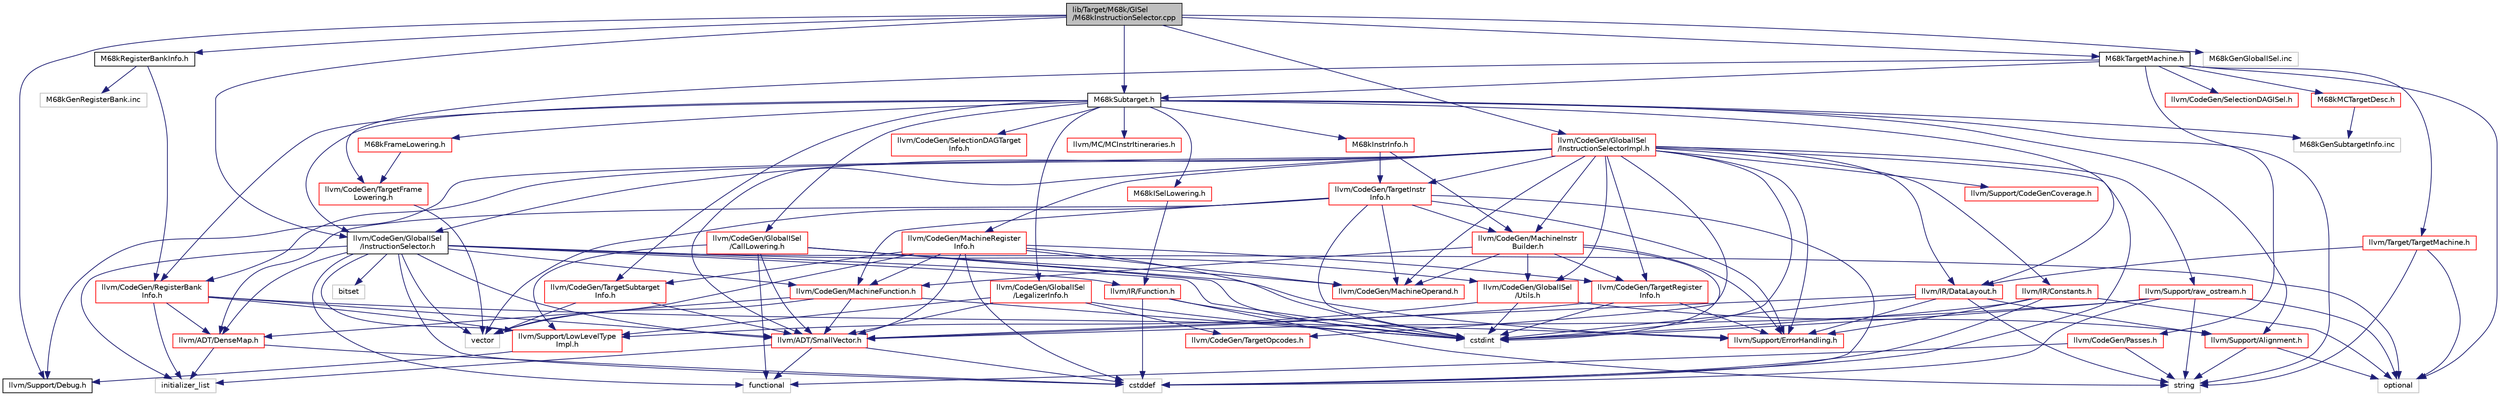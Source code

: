 digraph "lib/Target/M68k/GISel/M68kInstructionSelector.cpp"
{
 // LATEX_PDF_SIZE
  bgcolor="transparent";
  edge [fontname="Helvetica",fontsize="10",labelfontname="Helvetica",labelfontsize="10"];
  node [fontname="Helvetica",fontsize="10",shape=record];
  Node1 [label="lib/Target/M68k/GISel\l/M68kInstructionSelector.cpp",height=0.2,width=0.4,color="black", fillcolor="grey75", style="filled", fontcolor="black",tooltip=" "];
  Node1 -> Node2 [color="midnightblue",fontsize="10",style="solid",fontname="Helvetica"];
  Node2 [label="M68kRegisterBankInfo.h",height=0.2,width=0.4,color="black",URL="$M68kRegisterBankInfo_8h.html",tooltip=" "];
  Node2 -> Node3 [color="midnightblue",fontsize="10",style="solid",fontname="Helvetica"];
  Node3 [label="llvm/CodeGen/RegisterBank\lInfo.h",height=0.2,width=0.4,color="red",URL="$RegisterBankInfo_8h.html",tooltip=" "];
  Node3 -> Node4 [color="midnightblue",fontsize="10",style="solid",fontname="Helvetica"];
  Node4 [label="llvm/ADT/DenseMap.h",height=0.2,width=0.4,color="red",URL="$DenseMap_8h.html",tooltip=" "];
  Node4 -> Node7 [color="midnightblue",fontsize="10",style="solid",fontname="Helvetica"];
  Node7 [label="cstddef",height=0.2,width=0.4,color="grey75",tooltip=" "];
  Node4 -> Node36 [color="midnightblue",fontsize="10",style="solid",fontname="Helvetica"];
  Node36 [label="initializer_list",height=0.2,width=0.4,color="grey75",tooltip=" "];
  Node3 -> Node44 [color="midnightblue",fontsize="10",style="solid",fontname="Helvetica"];
  Node44 [label="llvm/ADT/SmallVector.h",height=0.2,width=0.4,color="red",URL="$SmallVector_8h.html",tooltip=" "];
  Node44 -> Node7 [color="midnightblue",fontsize="10",style="solid",fontname="Helvetica"];
  Node44 -> Node45 [color="midnightblue",fontsize="10",style="solid",fontname="Helvetica"];
  Node45 [label="functional",height=0.2,width=0.4,color="grey75",tooltip=" "];
  Node44 -> Node36 [color="midnightblue",fontsize="10",style="solid",fontname="Helvetica"];
  Node3 -> Node25 [color="midnightblue",fontsize="10",style="solid",fontname="Helvetica"];
  Node25 [label="llvm/Support/ErrorHandling.h",height=0.2,width=0.4,color="red",URL="$Support_2ErrorHandling_8h.html",tooltip=" "];
  Node3 -> Node50 [color="midnightblue",fontsize="10",style="solid",fontname="Helvetica"];
  Node50 [label="llvm/Support/LowLevelType\lImpl.h",height=0.2,width=0.4,color="red",URL="$LowLevelTypeImpl_8h.html",tooltip=" "];
  Node50 -> Node51 [color="midnightblue",fontsize="10",style="solid",fontname="Helvetica"];
  Node51 [label="llvm/Support/Debug.h",height=0.2,width=0.4,color="black",URL="$Debug_8h.html",tooltip=" "];
  Node3 -> Node36 [color="midnightblue",fontsize="10",style="solid",fontname="Helvetica"];
  Node2 -> Node67 [color="midnightblue",fontsize="10",style="solid",fontname="Helvetica"];
  Node67 [label="M68kGenRegisterBank.inc",height=0.2,width=0.4,color="grey75",tooltip=" "];
  Node1 -> Node68 [color="midnightblue",fontsize="10",style="solid",fontname="Helvetica"];
  Node68 [label="M68kSubtarget.h",height=0.2,width=0.4,color="black",URL="$M68kSubtarget_8h.html",tooltip=" "];
  Node68 -> Node69 [color="midnightblue",fontsize="10",style="solid",fontname="Helvetica"];
  Node69 [label="M68kFrameLowering.h",height=0.2,width=0.4,color="red",URL="$M68kFrameLowering_8h.html",tooltip=" "];
  Node69 -> Node71 [color="midnightblue",fontsize="10",style="solid",fontname="Helvetica"];
  Node71 [label="llvm/CodeGen/TargetFrame\lLowering.h",height=0.2,width=0.4,color="red",URL="$TargetFrameLowering_8h.html",tooltip=" "];
  Node71 -> Node62 [color="midnightblue",fontsize="10",style="solid",fontname="Helvetica"];
  Node62 [label="vector",height=0.2,width=0.4,color="grey75",tooltip=" "];
  Node68 -> Node148 [color="midnightblue",fontsize="10",style="solid",fontname="Helvetica"];
  Node148 [label="M68kISelLowering.h",height=0.2,width=0.4,color="red",URL="$M68kISelLowering_8h.html",tooltip=" "];
  Node148 -> Node182 [color="midnightblue",fontsize="10",style="solid",fontname="Helvetica"];
  Node182 [label="llvm/IR/Function.h",height=0.2,width=0.4,color="red",URL="$Function_8h.html",tooltip=" "];
  Node182 -> Node7 [color="midnightblue",fontsize="10",style="solid",fontname="Helvetica"];
  Node182 -> Node8 [color="midnightblue",fontsize="10",style="solid",fontname="Helvetica"];
  Node8 [label="cstdint",height=0.2,width=0.4,color="grey75",tooltip=" "];
  Node182 -> Node43 [color="midnightblue",fontsize="10",style="solid",fontname="Helvetica"];
  Node43 [label="string",height=0.2,width=0.4,color="grey75",tooltip=" "];
  Node68 -> Node233 [color="midnightblue",fontsize="10",style="solid",fontname="Helvetica"];
  Node233 [label="M68kInstrInfo.h",height=0.2,width=0.4,color="red",URL="$M68kInstrInfo_8h.html",tooltip=" "];
  Node233 -> Node245 [color="midnightblue",fontsize="10",style="solid",fontname="Helvetica"];
  Node245 [label="llvm/CodeGen/MachineInstr\lBuilder.h",height=0.2,width=0.4,color="red",URL="$MachineInstrBuilder_8h.html",tooltip=" "];
  Node245 -> Node246 [color="midnightblue",fontsize="10",style="solid",fontname="Helvetica"];
  Node246 [label="llvm/CodeGen/GlobalISel\l/Utils.h",height=0.2,width=0.4,color="red",URL="$CodeGen_2GlobalISel_2Utils_8h.html",tooltip=" "];
  Node246 -> Node107 [color="midnightblue",fontsize="10",style="solid",fontname="Helvetica"];
  Node107 [label="llvm/Support/Alignment.h",height=0.2,width=0.4,color="red",URL="$Alignment_8h.html",tooltip=" "];
  Node107 -> Node42 [color="midnightblue",fontsize="10",style="solid",fontname="Helvetica"];
  Node42 [label="optional",height=0.2,width=0.4,color="grey75",tooltip=" "];
  Node107 -> Node43 [color="midnightblue",fontsize="10",style="solid",fontname="Helvetica"];
  Node246 -> Node50 [color="midnightblue",fontsize="10",style="solid",fontname="Helvetica"];
  Node246 -> Node8 [color="midnightblue",fontsize="10",style="solid",fontname="Helvetica"];
  Node245 -> Node163 [color="midnightblue",fontsize="10",style="solid",fontname="Helvetica"];
  Node163 [label="llvm/CodeGen/MachineFunction.h",height=0.2,width=0.4,color="red",URL="$MachineFunction_8h.html",tooltip=" "];
  Node163 -> Node4 [color="midnightblue",fontsize="10",style="solid",fontname="Helvetica"];
  Node163 -> Node44 [color="midnightblue",fontsize="10",style="solid",fontname="Helvetica"];
  Node163 -> Node8 [color="midnightblue",fontsize="10",style="solid",fontname="Helvetica"];
  Node163 -> Node62 [color="midnightblue",fontsize="10",style="solid",fontname="Helvetica"];
  Node245 -> Node123 [color="midnightblue",fontsize="10",style="solid",fontname="Helvetica"];
  Node123 [label="llvm/CodeGen/MachineOperand.h",height=0.2,width=0.4,color="red",URL="$MachineOperand_8h.html",tooltip=" "];
  Node245 -> Node235 [color="midnightblue",fontsize="10",style="solid",fontname="Helvetica"];
  Node235 [label="llvm/CodeGen/TargetRegister\lInfo.h",height=0.2,width=0.4,color="red",URL="$TargetRegisterInfo_8h.html",tooltip=" "];
  Node235 -> Node44 [color="midnightblue",fontsize="10",style="solid",fontname="Helvetica"];
  Node235 -> Node25 [color="midnightblue",fontsize="10",style="solid",fontname="Helvetica"];
  Node235 -> Node8 [color="midnightblue",fontsize="10",style="solid",fontname="Helvetica"];
  Node245 -> Node25 [color="midnightblue",fontsize="10",style="solid",fontname="Helvetica"];
  Node245 -> Node8 [color="midnightblue",fontsize="10",style="solid",fontname="Helvetica"];
  Node233 -> Node249 [color="midnightblue",fontsize="10",style="solid",fontname="Helvetica"];
  Node249 [label="llvm/CodeGen/TargetInstr\lInfo.h",height=0.2,width=0.4,color="red",URL="$TargetInstrInfo_8h.html",tooltip=" "];
  Node249 -> Node4 [color="midnightblue",fontsize="10",style="solid",fontname="Helvetica"];
  Node249 -> Node163 [color="midnightblue",fontsize="10",style="solid",fontname="Helvetica"];
  Node249 -> Node245 [color="midnightblue",fontsize="10",style="solid",fontname="Helvetica"];
  Node249 -> Node123 [color="midnightblue",fontsize="10",style="solid",fontname="Helvetica"];
  Node249 -> Node25 [color="midnightblue",fontsize="10",style="solid",fontname="Helvetica"];
  Node249 -> Node7 [color="midnightblue",fontsize="10",style="solid",fontname="Helvetica"];
  Node249 -> Node8 [color="midnightblue",fontsize="10",style="solid",fontname="Helvetica"];
  Node249 -> Node62 [color="midnightblue",fontsize="10",style="solid",fontname="Helvetica"];
  Node68 -> Node280 [color="midnightblue",fontsize="10",style="solid",fontname="Helvetica"];
  Node280 [label="llvm/CodeGen/GlobalISel\l/CallLowering.h",height=0.2,width=0.4,color="red",URL="$CallLowering_8h.html",tooltip=" "];
  Node280 -> Node44 [color="midnightblue",fontsize="10",style="solid",fontname="Helvetica"];
  Node280 -> Node123 [color="midnightblue",fontsize="10",style="solid",fontname="Helvetica"];
  Node280 -> Node25 [color="midnightblue",fontsize="10",style="solid",fontname="Helvetica"];
  Node280 -> Node50 [color="midnightblue",fontsize="10",style="solid",fontname="Helvetica"];
  Node280 -> Node8 [color="midnightblue",fontsize="10",style="solid",fontname="Helvetica"];
  Node280 -> Node45 [color="midnightblue",fontsize="10",style="solid",fontname="Helvetica"];
  Node68 -> Node281 [color="midnightblue",fontsize="10",style="solid",fontname="Helvetica"];
  Node281 [label="llvm/CodeGen/GlobalISel\l/InstructionSelector.h",height=0.2,width=0.4,color="black",URL="$InstructionSelector_8h.html",tooltip=" "];
  Node281 -> Node4 [color="midnightblue",fontsize="10",style="solid",fontname="Helvetica"];
  Node281 -> Node44 [color="midnightblue",fontsize="10",style="solid",fontname="Helvetica"];
  Node281 -> Node246 [color="midnightblue",fontsize="10",style="solid",fontname="Helvetica"];
  Node281 -> Node163 [color="midnightblue",fontsize="10",style="solid",fontname="Helvetica"];
  Node281 -> Node182 [color="midnightblue",fontsize="10",style="solid",fontname="Helvetica"];
  Node281 -> Node50 [color="midnightblue",fontsize="10",style="solid",fontname="Helvetica"];
  Node281 -> Node186 [color="midnightblue",fontsize="10",style="solid",fontname="Helvetica"];
  Node186 [label="bitset",height=0.2,width=0.4,color="grey75",tooltip=" "];
  Node281 -> Node7 [color="midnightblue",fontsize="10",style="solid",fontname="Helvetica"];
  Node281 -> Node8 [color="midnightblue",fontsize="10",style="solid",fontname="Helvetica"];
  Node281 -> Node45 [color="midnightblue",fontsize="10",style="solid",fontname="Helvetica"];
  Node281 -> Node36 [color="midnightblue",fontsize="10",style="solid",fontname="Helvetica"];
  Node281 -> Node42 [color="midnightblue",fontsize="10",style="solid",fontname="Helvetica"];
  Node281 -> Node62 [color="midnightblue",fontsize="10",style="solid",fontname="Helvetica"];
  Node68 -> Node282 [color="midnightblue",fontsize="10",style="solid",fontname="Helvetica"];
  Node282 [label="llvm/CodeGen/GlobalISel\l/LegalizerInfo.h",height=0.2,width=0.4,color="red",URL="$LegalizerInfo_8h.html",tooltip=" "];
  Node282 -> Node44 [color="midnightblue",fontsize="10",style="solid",fontname="Helvetica"];
  Node282 -> Node126 [color="midnightblue",fontsize="10",style="solid",fontname="Helvetica"];
  Node126 [label="llvm/CodeGen/TargetOpcodes.h",height=0.2,width=0.4,color="red",URL="$TargetOpcodes_8h.html",tooltip=" "];
  Node282 -> Node50 [color="midnightblue",fontsize="10",style="solid",fontname="Helvetica"];
  Node282 -> Node8 [color="midnightblue",fontsize="10",style="solid",fontname="Helvetica"];
  Node68 -> Node3 [color="midnightblue",fontsize="10",style="solid",fontname="Helvetica"];
  Node68 -> Node286 [color="midnightblue",fontsize="10",style="solid",fontname="Helvetica"];
  Node286 [label="llvm/CodeGen/SelectionDAGTarget\lInfo.h",height=0.2,width=0.4,color="red",URL="$SelectionDAGTargetInfo_8h.html",tooltip=" "];
  Node68 -> Node258 [color="midnightblue",fontsize="10",style="solid",fontname="Helvetica"];
  Node258 [label="llvm/CodeGen/TargetSubtarget\lInfo.h",height=0.2,width=0.4,color="red",URL="$TargetSubtargetInfo_8h.html",tooltip=" "];
  Node258 -> Node44 [color="midnightblue",fontsize="10",style="solid",fontname="Helvetica"];
  Node258 -> Node62 [color="midnightblue",fontsize="10",style="solid",fontname="Helvetica"];
  Node68 -> Node202 [color="midnightblue",fontsize="10",style="solid",fontname="Helvetica"];
  Node202 [label="llvm/IR/DataLayout.h",height=0.2,width=0.4,color="red",URL="$DataLayout_8h.html",tooltip=" "];
  Node202 -> Node44 [color="midnightblue",fontsize="10",style="solid",fontname="Helvetica"];
  Node202 -> Node107 [color="midnightblue",fontsize="10",style="solid",fontname="Helvetica"];
  Node202 -> Node25 [color="midnightblue",fontsize="10",style="solid",fontname="Helvetica"];
  Node202 -> Node8 [color="midnightblue",fontsize="10",style="solid",fontname="Helvetica"];
  Node202 -> Node43 [color="midnightblue",fontsize="10",style="solid",fontname="Helvetica"];
  Node68 -> Node265 [color="midnightblue",fontsize="10",style="solid",fontname="Helvetica"];
  Node265 [label="llvm/MC/MCInstrItineraries.h",height=0.2,width=0.4,color="red",URL="$MCInstrItineraries_8h.html",tooltip=" "];
  Node68 -> Node107 [color="midnightblue",fontsize="10",style="solid",fontname="Helvetica"];
  Node68 -> Node43 [color="midnightblue",fontsize="10",style="solid",fontname="Helvetica"];
  Node68 -> Node244 [color="midnightblue",fontsize="10",style="solid",fontname="Helvetica"];
  Node244 [label="M68kGenSubtargetInfo.inc",height=0.2,width=0.4,color="grey75",tooltip=" "];
  Node1 -> Node287 [color="midnightblue",fontsize="10",style="solid",fontname="Helvetica"];
  Node287 [label="M68kTargetMachine.h",height=0.2,width=0.4,color="black",URL="$M68kTargetMachine_8h.html",tooltip=" "];
  Node287 -> Node68 [color="midnightblue",fontsize="10",style="solid",fontname="Helvetica"];
  Node287 -> Node239 [color="midnightblue",fontsize="10",style="solid",fontname="Helvetica"];
  Node239 [label="M68kMCTargetDesc.h",height=0.2,width=0.4,color="red",URL="$M68kMCTargetDesc_8h.html",tooltip=" "];
  Node239 -> Node244 [color="midnightblue",fontsize="10",style="solid",fontname="Helvetica"];
  Node287 -> Node262 [color="midnightblue",fontsize="10",style="solid",fontname="Helvetica"];
  Node262 [label="llvm/CodeGen/Passes.h",height=0.2,width=0.4,color="red",URL="$CodeGen_2Passes_8h.html",tooltip=" "];
  Node262 -> Node45 [color="midnightblue",fontsize="10",style="solid",fontname="Helvetica"];
  Node262 -> Node43 [color="midnightblue",fontsize="10",style="solid",fontname="Helvetica"];
  Node287 -> Node288 [color="midnightblue",fontsize="10",style="solid",fontname="Helvetica"];
  Node288 [label="llvm/CodeGen/SelectionDAGISel.h",height=0.2,width=0.4,color="red",URL="$SelectionDAGISel_8h.html",tooltip=" "];
  Node287 -> Node71 [color="midnightblue",fontsize="10",style="solid",fontname="Helvetica"];
  Node287 -> Node289 [color="midnightblue",fontsize="10",style="solid",fontname="Helvetica"];
  Node289 [label="llvm/Target/TargetMachine.h",height=0.2,width=0.4,color="red",URL="$Target_2TargetMachine_8h.html",tooltip=" "];
  Node289 -> Node202 [color="midnightblue",fontsize="10",style="solid",fontname="Helvetica"];
  Node289 -> Node42 [color="midnightblue",fontsize="10",style="solid",fontname="Helvetica"];
  Node289 -> Node43 [color="midnightblue",fontsize="10",style="solid",fontname="Helvetica"];
  Node287 -> Node42 [color="midnightblue",fontsize="10",style="solid",fontname="Helvetica"];
  Node1 -> Node281 [color="midnightblue",fontsize="10",style="solid",fontname="Helvetica"];
  Node1 -> Node293 [color="midnightblue",fontsize="10",style="solid",fontname="Helvetica"];
  Node293 [label="llvm/CodeGen/GlobalISel\l/InstructionSelectorImpl.h",height=0.2,width=0.4,color="red",URL="$InstructionSelectorImpl_8h.html",tooltip=" "];
  Node293 -> Node44 [color="midnightblue",fontsize="10",style="solid",fontname="Helvetica"];
  Node293 -> Node281 [color="midnightblue",fontsize="10",style="solid",fontname="Helvetica"];
  Node293 -> Node246 [color="midnightblue",fontsize="10",style="solid",fontname="Helvetica"];
  Node293 -> Node245 [color="midnightblue",fontsize="10",style="solid",fontname="Helvetica"];
  Node293 -> Node123 [color="midnightblue",fontsize="10",style="solid",fontname="Helvetica"];
  Node293 -> Node254 [color="midnightblue",fontsize="10",style="solid",fontname="Helvetica"];
  Node254 [label="llvm/CodeGen/MachineRegister\lInfo.h",height=0.2,width=0.4,color="red",URL="$MachineRegisterInfo_8h.html",tooltip=" "];
  Node254 -> Node44 [color="midnightblue",fontsize="10",style="solid",fontname="Helvetica"];
  Node254 -> Node163 [color="midnightblue",fontsize="10",style="solid",fontname="Helvetica"];
  Node254 -> Node123 [color="midnightblue",fontsize="10",style="solid",fontname="Helvetica"];
  Node254 -> Node235 [color="midnightblue",fontsize="10",style="solid",fontname="Helvetica"];
  Node254 -> Node258 [color="midnightblue",fontsize="10",style="solid",fontname="Helvetica"];
  Node254 -> Node7 [color="midnightblue",fontsize="10",style="solid",fontname="Helvetica"];
  Node254 -> Node8 [color="midnightblue",fontsize="10",style="solid",fontname="Helvetica"];
  Node254 -> Node62 [color="midnightblue",fontsize="10",style="solid",fontname="Helvetica"];
  Node293 -> Node3 [color="midnightblue",fontsize="10",style="solid",fontname="Helvetica"];
  Node293 -> Node249 [color="midnightblue",fontsize="10",style="solid",fontname="Helvetica"];
  Node293 -> Node126 [color="midnightblue",fontsize="10",style="solid",fontname="Helvetica"];
  Node293 -> Node235 [color="midnightblue",fontsize="10",style="solid",fontname="Helvetica"];
  Node293 -> Node171 [color="midnightblue",fontsize="10",style="solid",fontname="Helvetica"];
  Node171 [label="llvm/IR/Constants.h",height=0.2,width=0.4,color="red",URL="$Constants_8h.html",tooltip=" "];
  Node171 -> Node25 [color="midnightblue",fontsize="10",style="solid",fontname="Helvetica"];
  Node171 -> Node7 [color="midnightblue",fontsize="10",style="solid",fontname="Helvetica"];
  Node171 -> Node8 [color="midnightblue",fontsize="10",style="solid",fontname="Helvetica"];
  Node171 -> Node42 [color="midnightblue",fontsize="10",style="solid",fontname="Helvetica"];
  Node293 -> Node202 [color="midnightblue",fontsize="10",style="solid",fontname="Helvetica"];
  Node293 -> Node294 [color="midnightblue",fontsize="10",style="solid",fontname="Helvetica"];
  Node294 [label="llvm/Support/CodeGenCoverage.h",height=0.2,width=0.4,color="red",URL="$CodeGenCoverage_8h.html",tooltip=" "];
  Node293 -> Node51 [color="midnightblue",fontsize="10",style="solid",fontname="Helvetica"];
  Node293 -> Node25 [color="midnightblue",fontsize="10",style="solid",fontname="Helvetica"];
  Node293 -> Node63 [color="midnightblue",fontsize="10",style="solid",fontname="Helvetica"];
  Node63 [label="llvm/Support/raw_ostream.h",height=0.2,width=0.4,color="red",URL="$raw__ostream_8h.html",tooltip=" "];
  Node63 -> Node44 [color="midnightblue",fontsize="10",style="solid",fontname="Helvetica"];
  Node63 -> Node7 [color="midnightblue",fontsize="10",style="solid",fontname="Helvetica"];
  Node63 -> Node8 [color="midnightblue",fontsize="10",style="solid",fontname="Helvetica"];
  Node63 -> Node42 [color="midnightblue",fontsize="10",style="solid",fontname="Helvetica"];
  Node63 -> Node43 [color="midnightblue",fontsize="10",style="solid",fontname="Helvetica"];
  Node293 -> Node7 [color="midnightblue",fontsize="10",style="solid",fontname="Helvetica"];
  Node293 -> Node8 [color="midnightblue",fontsize="10",style="solid",fontname="Helvetica"];
  Node1 -> Node51 [color="midnightblue",fontsize="10",style="solid",fontname="Helvetica"];
  Node1 -> Node295 [color="midnightblue",fontsize="10",style="solid",fontname="Helvetica"];
  Node295 [label="M68kGenGlobalISel.inc",height=0.2,width=0.4,color="grey75",tooltip=" "];
}
